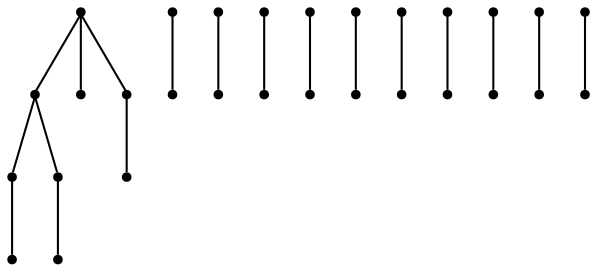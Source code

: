 graph {
  node [shape=point,comment="{\"directed\":false,\"doi\":\"10.1007/978-3-540-31843-9_26\",\"figure\":\"1 (3)\"}"]

  v0 [pos="1146.5445494186047,1083.9098722085182"]
  v1 [pos="1017.8039107921512,1083.9098722085182"]
  v2 [pos="915.8849791061045,1335.9807441974506"]
  v3 [pos="703.9663381177324,1081.2641253416564"]
  v4 [pos="1194.7826126453488,1024.0223040525939"]
  v5 [pos="1194.9722701671512,987.8161222085182"]
  v6 [pos="1149.2137763444766,990.0661578123595"]
  v7 [pos="1098.2313226744186,1024.0223040525939"]
  v8 [pos="1098.454301417151,987.8161222085182"]
  v9 [pos="1082.7013603742735,1184.0661476398334"]
  v10 [pos="1066.046202761628,1024.0223040525939"]
  v11 [pos="1065.948289880087,987.8161222085182"]
  v12 [pos="1020.6898687318313,990.0661578123595"]
  v13 [pos="969.4907476380813,1024.0223040525939"]
  v14 [pos="969.4303211300872,987.8161222085182"]
  v15 [pos="937.3056277252906,1024.0223040525939"]
  v16 [pos="937.4243663699128,987.8161222085182"]
  v17 [pos="889.1653819949128,1180.5661311094786"]
  v18 [pos="704.1309888263081,1180.0661514545307"]
  v19 [pos="835.3866324491279,1024.0223040525939"]
  v20 [pos="835.4054074309593,987.8161222085182"]
  v21 [pos="803.2015125363372,1024.0223040525939"]
  v22 [pos="803.3994526707849,987.8161222085182"]
  v23 [pos="701.4992323764534,1022.951518530133"]
  v24 [pos="701.3804619367733,986.8161311094786"]
  v25 [pos="599.3635855741279,1024.0223040525939"]
  v26 [pos="599.3615029978198,987.8161222085182"]
  v27 [pos="567.178402071221,1024.0223040525939"]
  v28 [pos="567.3555323401163,987.8161222085182"]

  v2 -- v9 [id="-11",pos="915.8849791061045,1335.9807441974506 1082.7013603742735,1184.0661476398334 1082.7013603742735,1184.0661476398334 1082.7013603742735,1184.0661476398334"]
  v2 -- v18 [id="-12",pos="915.8849791061045,1335.9807441974506 704.1309888263081,1180.0661514545307 704.1309888263081,1180.0661514545307 704.1309888263081,1180.0661514545307"]
  v2 -- v17 [id="-13",pos="915.8849791061045,1335.9807441974506 889.1653819949128,1180.5661311094786 889.1653819949128,1180.5661311094786 889.1653819949128,1180.5661311094786"]
  v15 -- v16 [id="-17",pos="937.3056277252906,1024.0223040525939 937.4243663699128,987.8161222085182 937.4243663699128,987.8161222085182 937.4243663699128,987.8161222085182"]
  v19 -- v20 [id="-22",pos="835.3866324491279,1024.0223040525939 835.4054074309593,987.8161222085182 835.4054074309593,987.8161222085182 835.4054074309593,987.8161222085182"]
  v1 -- v12 [id="-25",pos="1017.8039107921512,1083.9098722085182 1020.6898687318313,990.0661578123595 1020.6898687318313,990.0661578123595 1020.6898687318313,990.0661578123595"]
  v23 -- v24 [id="-29",pos="701.4992323764534,1022.951518530133 701.3804619367733,986.8161311094786 701.3804619367733,986.8161311094786 701.3804619367733,986.8161311094786"]
  v18 -- v3 [id="-30",pos="704.1309888263081,1180.0661514545307 703.9663381177324,1081.2641253416564 703.9663381177324,1081.2641253416564 703.9663381177324,1081.2641253416564"]
  v13 -- v14 [id="-31",pos="969.4907476380813,1024.0223040525939 969.4303211300872,987.8161222085182 969.4303211300872,987.8161222085182 969.4303211300872,987.8161222085182"]
  v4 -- v5 [id="-32",pos="1194.7826126453488,1024.0223040525939 1194.9722701671512,987.8161222085182 1194.9722701671512,987.8161222085182 1194.9722701671512,987.8161222085182"]
  v25 -- v26 [id="-33",pos="599.3635855741279,1024.0223040525939 599.3615029978198,987.8161222085182 599.3615029978198,987.8161222085182 599.3615029978198,987.8161222085182"]
  v27 -- v28 [id="-34",pos="567.178402071221,1024.0223040525939 567.3555323401163,987.8161222085182 567.3555323401163,987.8161222085182 567.3555323401163,987.8161222085182"]
  v21 -- v22 [id="-35",pos="803.2015125363372,1024.0223040525939 803.3994526707849,987.8161222085182 803.3994526707849,987.8161222085182 803.3994526707849,987.8161222085182"]
  v10 -- v11 [id="-36",pos="1066.046202761628,1024.0223040525939 1065.948289880087,987.8161222085182 1065.948289880087,987.8161222085182 1065.948289880087,987.8161222085182"]
  v9 -- v1 [id="-37",pos="1082.7013603742735,1184.0661476398334 1017.8039107921512,1083.9098722085182 1017.8039107921512,1083.9098722085182 1017.8039107921512,1083.9098722085182"]
  v0 -- v6 [id="-38",pos="1146.5445494186047,1083.9098722085182 1149.2137763444766,990.0661578123595 1149.2137763444766,990.0661578123595 1149.2137763444766,990.0661578123595"]
  v9 -- v0 [id="-39",pos="1082.7013603742735,1184.0661476398334 1146.5445494186047,1083.9098722085182 1146.5445494186047,1083.9098722085182 1146.5445494186047,1083.9098722085182"]
  v7 -- v8 [id="-43",pos="1098.2313226744186,1024.0223040525939 1098.454301417151,987.8161222085182 1098.454301417151,987.8161222085182 1098.454301417151,987.8161222085182"]
}